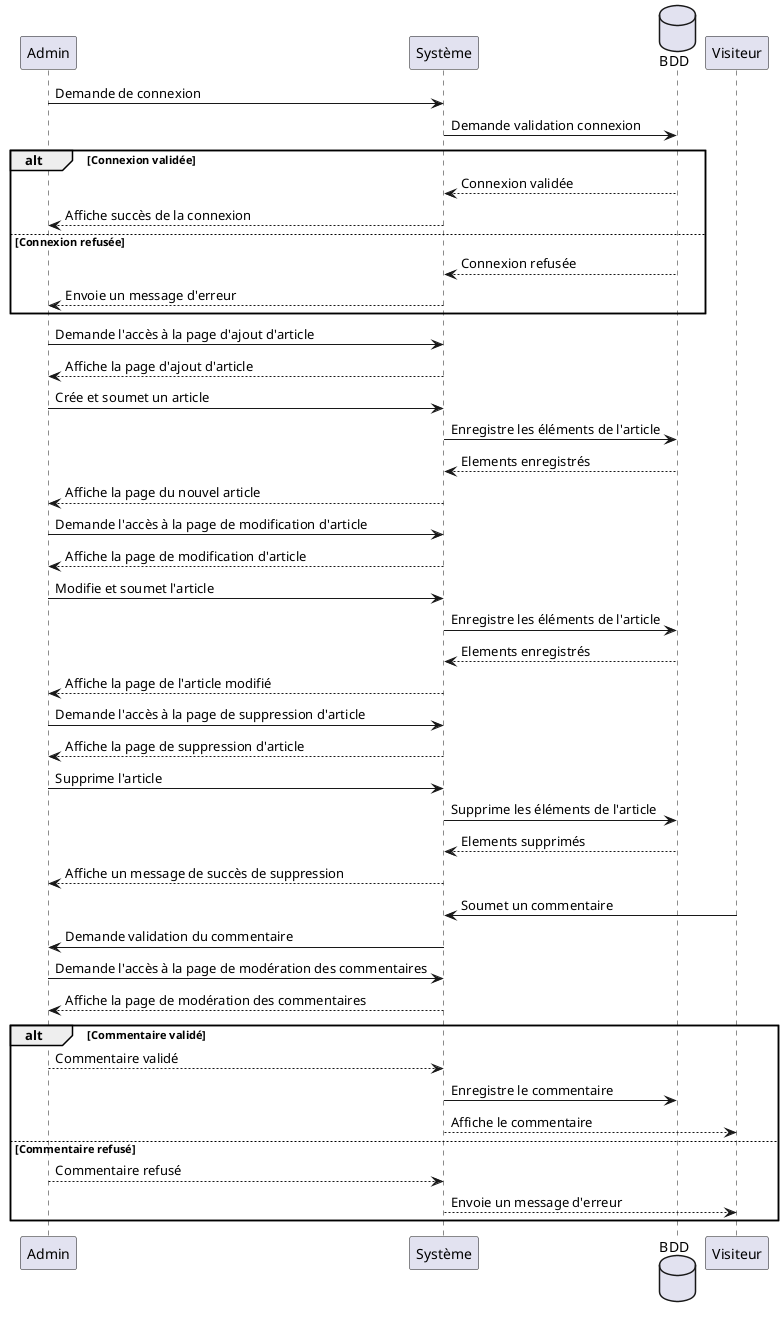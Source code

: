 @startuml
participant Admin as Admin
participant Système as System
database BDD as BDD
participant Visiteur as Visiteur

Admin -> System: Demande de connexion
System -> BDD: Demande validation connexion

alt Connexion validée
BDD --> System: Connexion validée
System --> Admin: Affiche succès de la connexion
else Connexion refusée
BDD --> System: Connexion refusée
System --> Admin: Envoie un message d'erreur
end

Admin -> System: Demande l'accès à la page d'ajout d'article
System --> Admin: Affiche la page d'ajout d'article
Admin -> System: Crée et soumet un article
System -> BDD: Enregistre les éléments de l'article
BDD --> System: Elements enregistrés
System --> Admin: Affiche la page du nouvel article

Admin -> System: Demande l'accès à la page de modification d'article
System --> Admin: Affiche la page de modification d'article
Admin -> System: Modifie et soumet l'article
System -> BDD: Enregistre les éléments de l'article
BDD --> System: Elements enregistrés
System --> Admin: Affiche la page de l'article modifié

Admin -> System: Demande l'accès à la page de suppression d'article
System --> Admin: Affiche la page de suppression d'article
Admin -> System: Supprime l'article
System -> BDD: Supprime les éléments de l'article
BDD --> System: Elements supprimés
System --> Admin: Affiche un message de succès de suppression

Visiteur -> System: Soumet un commentaire
System -> Admin: Demande validation du commentaire
Admin -> System: Demande l'accès à la page de modération des commentaires
System --> Admin: Affiche la page de modération des commentaires
    alt Commentaire validé
    Admin --> System: Commentaire validé
    System -> BDD: Enregistre le commentaire
    System --> Visiteur: Affiche le commentaire
    else Commentaire refusé
    Admin --> System: Commentaire refusé
    System --> Visiteur: Envoie un message d'erreur
    end
@enduml